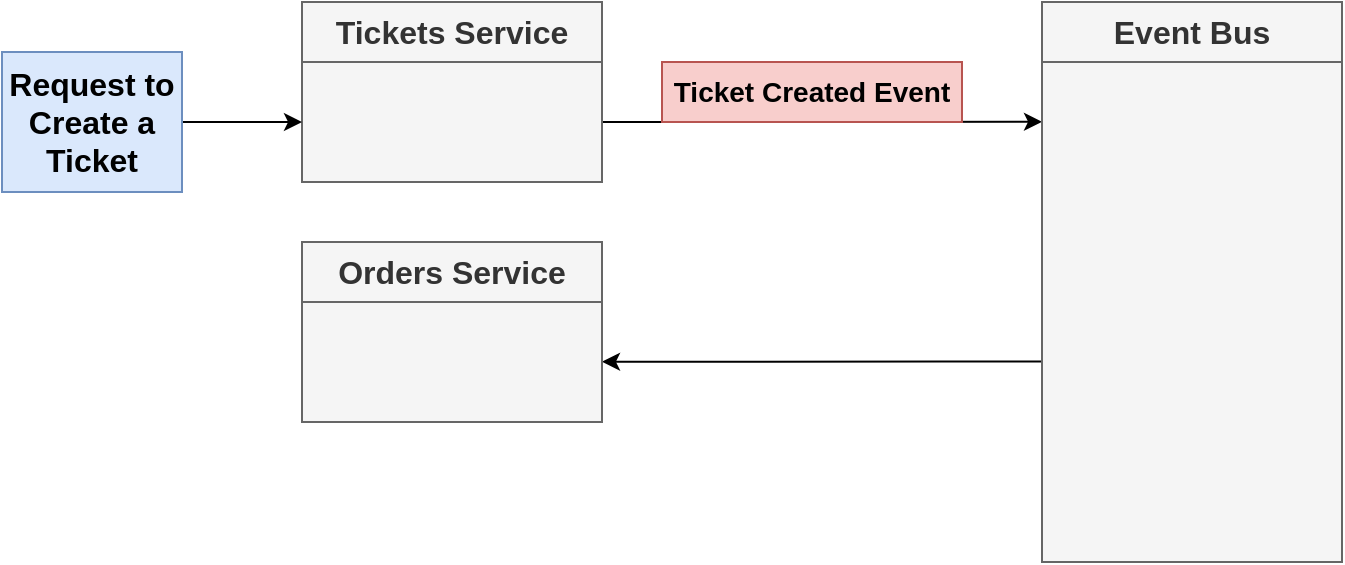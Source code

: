 <mxfile version="12.9.10" type="github" pages="11">
  <diagram id="gTkfbT7Cik_as-RmGfoY" name="01 - ev">
    <mxGraphModel dx="715" dy="352" grid="1" gridSize="10" guides="1" tooltips="1" connect="1" arrows="1" fold="1" page="1" pageScale="1" pageWidth="1920" pageHeight="1200" math="0" shadow="0">
      <root>
        <mxCell id="0" />
        <mxCell id="1" parent="0" />
        <mxCell id="pFvFEtRMXopv4cbzXGq3-12" style="edgeStyle=orthogonalEdgeStyle;rounded=0;orthogonalLoop=1;jettySize=auto;html=1;exitX=1;exitY=0.5;exitDx=0;exitDy=0;fontSize=16;" edge="1" parent="1">
          <mxGeometry relative="1" as="geometry">
            <mxPoint x="740" y="449.86" as="targetPoint" />
            <mxPoint x="960" y="449.765" as="sourcePoint" />
            <Array as="points">
              <mxPoint x="910" y="449.86" />
              <mxPoint x="910" y="449.86" />
            </Array>
          </mxGeometry>
        </mxCell>
        <mxCell id="pFvFEtRMXopv4cbzXGq3-1" value="Tickets Service" style="rounded=0;whiteSpace=wrap;html=1;fillColor=#f5f5f5;strokeColor=#666666;fontColor=#333333;fontStyle=1;fontSize=16;" vertex="1" parent="1">
          <mxGeometry x="590" y="270" width="150" height="30" as="geometry" />
        </mxCell>
        <mxCell id="pFvFEtRMXopv4cbzXGq3-10" style="edgeStyle=orthogonalEdgeStyle;rounded=0;orthogonalLoop=1;jettySize=auto;html=1;exitX=1;exitY=0.5;exitDx=0;exitDy=0;fontSize=16;" edge="1" parent="1" source="pFvFEtRMXopv4cbzXGq3-2">
          <mxGeometry relative="1" as="geometry">
            <mxPoint x="960" y="329.905" as="targetPoint" />
          </mxGeometry>
        </mxCell>
        <mxCell id="pFvFEtRMXopv4cbzXGq3-2" value="" style="rounded=0;whiteSpace=wrap;html=1;fillColor=#f5f5f5;strokeColor=#666666;fontColor=#333333;" vertex="1" parent="1">
          <mxGeometry x="590" y="300" width="150" height="60" as="geometry" />
        </mxCell>
        <mxCell id="pFvFEtRMXopv4cbzXGq3-3" value="Event Bus" style="rounded=0;whiteSpace=wrap;html=1;fillColor=#f5f5f5;strokeColor=#666666;fontColor=#333333;fontStyle=1;fontSize=16;" vertex="1" parent="1">
          <mxGeometry x="960" y="270" width="150" height="30" as="geometry" />
        </mxCell>
        <mxCell id="pFvFEtRMXopv4cbzXGq3-4" value="" style="rounded=0;whiteSpace=wrap;html=1;fillColor=#f5f5f5;strokeColor=#666666;fontColor=#333333;" vertex="1" parent="1">
          <mxGeometry x="960" y="300" width="150" height="250" as="geometry" />
        </mxCell>
        <mxCell id="pFvFEtRMXopv4cbzXGq3-5" value="Orders Service" style="rounded=0;whiteSpace=wrap;html=1;fillColor=#f5f5f5;strokeColor=#666666;fontColor=#333333;fontStyle=1;fontSize=16;" vertex="1" parent="1">
          <mxGeometry x="590" y="390" width="150" height="30" as="geometry" />
        </mxCell>
        <mxCell id="pFvFEtRMXopv4cbzXGq3-6" value="" style="rounded=0;whiteSpace=wrap;html=1;fillColor=#f5f5f5;strokeColor=#666666;fontColor=#333333;" vertex="1" parent="1">
          <mxGeometry x="590" y="420" width="150" height="60" as="geometry" />
        </mxCell>
        <mxCell id="pFvFEtRMXopv4cbzXGq3-8" style="edgeStyle=orthogonalEdgeStyle;rounded=0;orthogonalLoop=1;jettySize=auto;html=1;exitX=1;exitY=0.5;exitDx=0;exitDy=0;fontSize=16;" edge="1" parent="1" source="pFvFEtRMXopv4cbzXGq3-7" target="pFvFEtRMXopv4cbzXGq3-2">
          <mxGeometry relative="1" as="geometry" />
        </mxCell>
        <mxCell id="pFvFEtRMXopv4cbzXGq3-7" value="Request to Create a Ticket" style="rounded=0;whiteSpace=wrap;html=1;fontSize=16;fillColor=#dae8fc;strokeColor=#6c8ebf;fontStyle=1" vertex="1" parent="1">
          <mxGeometry x="440" y="295" width="90" height="70" as="geometry" />
        </mxCell>
        <mxCell id="pFvFEtRMXopv4cbzXGq3-9" value="Ticket Created Event" style="rounded=0;whiteSpace=wrap;html=1;fontSize=14;fillColor=#f8cecc;strokeColor=#b85450;fontStyle=1" vertex="1" parent="1">
          <mxGeometry x="770" y="300" width="150" height="30" as="geometry" />
        </mxCell>
      </root>
    </mxGraphModel>
  </diagram>
  <diagram name="02 - ev" id="ycW3E8-1oFTaukPKohWB">
    <mxGraphModel dx="791" dy="389" grid="1" gridSize="10" guides="1" tooltips="1" connect="1" arrows="1" fold="1" page="1" pageScale="1" pageWidth="1920" pageHeight="1200" math="0" shadow="0">
      <root>
        <mxCell id="UXfegDrSkT8HTIjYpNdI-0" />
        <mxCell id="UXfegDrSkT8HTIjYpNdI-1" parent="UXfegDrSkT8HTIjYpNdI-0" />
        <mxCell id="UXfegDrSkT8HTIjYpNdI-2" style="edgeStyle=orthogonalEdgeStyle;rounded=0;orthogonalLoop=1;jettySize=auto;html=1;exitX=1;exitY=0.5;exitDx=0;exitDy=0;fontSize=16;" edge="1" parent="UXfegDrSkT8HTIjYpNdI-1">
          <mxGeometry relative="1" as="geometry">
            <mxPoint x="740" y="449.86" as="targetPoint" />
            <mxPoint x="960" y="449.765" as="sourcePoint" />
            <Array as="points">
              <mxPoint x="910" y="449.86" />
              <mxPoint x="910" y="449.86" />
            </Array>
          </mxGeometry>
        </mxCell>
        <mxCell id="UXfegDrSkT8HTIjYpNdI-3" value="Tickets Service" style="rounded=0;whiteSpace=wrap;html=1;fillColor=#f5f5f5;strokeColor=#666666;fontColor=#333333;fontStyle=1;fontSize=16;" vertex="1" parent="UXfegDrSkT8HTIjYpNdI-1">
          <mxGeometry x="590" y="270" width="150" height="30" as="geometry" />
        </mxCell>
        <mxCell id="UXfegDrSkT8HTIjYpNdI-4" style="edgeStyle=orthogonalEdgeStyle;rounded=0;orthogonalLoop=1;jettySize=auto;html=1;exitX=1;exitY=0.5;exitDx=0;exitDy=0;fontSize=16;" edge="1" parent="UXfegDrSkT8HTIjYpNdI-1" source="UXfegDrSkT8HTIjYpNdI-5">
          <mxGeometry relative="1" as="geometry">
            <mxPoint x="960" y="329.905" as="targetPoint" />
          </mxGeometry>
        </mxCell>
        <mxCell id="UXfegDrSkT8HTIjYpNdI-5" value="" style="rounded=0;whiteSpace=wrap;html=1;fillColor=#f5f5f5;strokeColor=#666666;fontColor=#333333;" vertex="1" parent="UXfegDrSkT8HTIjYpNdI-1">
          <mxGeometry x="590" y="300" width="150" height="60" as="geometry" />
        </mxCell>
        <mxCell id="UXfegDrSkT8HTIjYpNdI-6" value="Event Bus" style="rounded=0;whiteSpace=wrap;html=1;fillColor=#f5f5f5;strokeColor=#666666;fontColor=#333333;fontStyle=1;fontSize=16;" vertex="1" parent="UXfegDrSkT8HTIjYpNdI-1">
          <mxGeometry x="960" y="270" width="150" height="30" as="geometry" />
        </mxCell>
        <mxCell id="UXfegDrSkT8HTIjYpNdI-7" value="" style="rounded=0;whiteSpace=wrap;html=1;fillColor=#f5f5f5;strokeColor=#666666;fontColor=#333333;" vertex="1" parent="UXfegDrSkT8HTIjYpNdI-1">
          <mxGeometry x="960" y="300" width="150" height="250" as="geometry" />
        </mxCell>
        <mxCell id="UXfegDrSkT8HTIjYpNdI-8" value="Orders Service" style="rounded=0;whiteSpace=wrap;html=1;fillColor=#f5f5f5;strokeColor=#666666;fontColor=#333333;fontStyle=1;fontSize=16;" vertex="1" parent="UXfegDrSkT8HTIjYpNdI-1">
          <mxGeometry x="590" y="390" width="150" height="30" as="geometry" />
        </mxCell>
        <mxCell id="UXfegDrSkT8HTIjYpNdI-9" value="" style="rounded=0;whiteSpace=wrap;html=1;fillColor=#f5f5f5;strokeColor=#666666;fontColor=#333333;" vertex="1" parent="UXfegDrSkT8HTIjYpNdI-1">
          <mxGeometry x="590" y="420" width="150" height="60" as="geometry" />
        </mxCell>
        <mxCell id="UXfegDrSkT8HTIjYpNdI-10" style="edgeStyle=orthogonalEdgeStyle;rounded=0;orthogonalLoop=1;jettySize=auto;html=1;exitX=1;exitY=0.5;exitDx=0;exitDy=0;fontSize=16;" edge="1" parent="UXfegDrSkT8HTIjYpNdI-1" source="UXfegDrSkT8HTIjYpNdI-11" target="UXfegDrSkT8HTIjYpNdI-5">
          <mxGeometry relative="1" as="geometry" />
        </mxCell>
        <mxCell id="UXfegDrSkT8HTIjYpNdI-11" value="Request to Update a Ticket" style="rounded=0;whiteSpace=wrap;html=1;fontSize=16;fillColor=#d5e8d4;strokeColor=#82b366;fontStyle=1" vertex="1" parent="UXfegDrSkT8HTIjYpNdI-1">
          <mxGeometry x="440" y="295" width="90" height="70" as="geometry" />
        </mxCell>
        <mxCell id="UXfegDrSkT8HTIjYpNdI-12" value="Ticket Updated Event" style="rounded=0;whiteSpace=wrap;html=1;fontSize=14;fillColor=#f8cecc;strokeColor=#b85450;fontStyle=1" vertex="1" parent="UXfegDrSkT8HTIjYpNdI-1">
          <mxGeometry x="780" y="300" width="150" height="30" as="geometry" />
        </mxCell>
      </root>
    </mxGraphModel>
  </diagram>
  <diagram id="ODrZPVbrJ3sV7khlV9UG" name="03 - ev">
    <mxGraphModel dx="536" dy="264" grid="1" gridSize="10" guides="1" tooltips="1" connect="1" arrows="1" fold="1" page="1" pageScale="1" pageWidth="1920" pageHeight="1200" math="0" shadow="0">
      <root>
        <mxCell id="DoXyQaCajaIOvtAVsY2P-0" />
        <mxCell id="DoXyQaCajaIOvtAVsY2P-1" parent="DoXyQaCajaIOvtAVsY2P-0" />
        <mxCell id="kb1HAGaV3f60HGRdYn8u-0" value="NATS Streaming Server" style="text;html=1;strokeColor=none;fillColor=none;align=center;verticalAlign=middle;whiteSpace=wrap;rounded=0;fontSize=24;fontStyle=1" vertex="1" parent="DoXyQaCajaIOvtAVsY2P-1">
          <mxGeometry x="610" y="160" width="330" height="20" as="geometry" />
        </mxCell>
        <mxCell id="kb1HAGaV3f60HGRdYn8u-1" value="Docs at:&lt;br&gt;&lt;i&gt;docs.nats.io&lt;/i&gt;" style="rounded=0;whiteSpace=wrap;html=1;fontSize=16;fillColor=#f5f5f5;strokeColor=#666666;fontColor=#333333;" vertex="1" parent="DoXyQaCajaIOvtAVsY2P-1">
          <mxGeometry x="530" y="190" width="470" height="50" as="geometry" />
        </mxCell>
        <mxCell id="kb1HAGaV3f60HGRdYn8u-2" value="&lt;b&gt;NATS&lt;/b&gt; and &lt;b&gt;NATS Streaming Server&lt;/b&gt; are two different things" style="rounded=0;whiteSpace=wrap;html=1;fontSize=16;fillColor=#f5f5f5;strokeColor=#666666;fontColor=#333333;" vertex="1" parent="DoXyQaCajaIOvtAVsY2P-1">
          <mxGeometry x="530" y="250" width="470" height="50" as="geometry" />
        </mxCell>
        <mxCell id="kb1HAGaV3f60HGRdYn8u-3" value="NATS Streaming implements some extraordinarily important design decisions that will affect our app" style="rounded=0;whiteSpace=wrap;html=1;fontSize=16;fillColor=#f5f5f5;strokeColor=#666666;fontColor=#333333;" vertex="1" parent="DoXyQaCajaIOvtAVsY2P-1">
          <mxGeometry x="530" y="310" width="470" height="50" as="geometry" />
        </mxCell>
        <mxCell id="kb1HAGaV3f60HGRdYn8u-4" value="We are going to run the official &#39;nats-streaming&#39; docker image in kubernetes.&amp;nbsp; Need to read the image&#39;s docs" style="rounded=0;whiteSpace=wrap;html=1;fontSize=16;fillColor=#f5f5f5;strokeColor=#666666;fontColor=#333333;" vertex="1" parent="DoXyQaCajaIOvtAVsY2P-1">
          <mxGeometry x="530" y="370" width="470" height="50" as="geometry" />
        </mxCell>
      </root>
    </mxGraphModel>
  </diagram>
  <diagram name="06 - http" id="RdyC_hdROI20iBAIP1eH">
    <mxGraphModel dx="751" dy="370" grid="1" gridSize="10" guides="1" tooltips="1" connect="1" arrows="1" fold="1" page="1" pageScale="1" pageWidth="1920" pageHeight="1200" math="0" shadow="0">
      <root>
        <mxCell id="_U_8dabg3koetVun6vJA-0" />
        <mxCell id="_U_8dabg3koetVun6vJA-1" parent="_U_8dabg3koetVun6vJA-0" />
        <mxCell id="_U_8dabg3koetVun6vJA-2" style="edgeStyle=orthogonalEdgeStyle;rounded=0;orthogonalLoop=1;jettySize=auto;html=1;exitX=1;exitY=0.5;exitDx=0;exitDy=0;fontSize=16;" edge="1" parent="_U_8dabg3koetVun6vJA-1">
          <mxGeometry relative="1" as="geometry">
            <mxPoint x="740.0" y="479.86" as="targetPoint" />
            <mxPoint x="960" y="479.765" as="sourcePoint" />
            <Array as="points">
              <mxPoint x="910" y="479.86" />
              <mxPoint x="910" y="479.86" />
            </Array>
          </mxGeometry>
        </mxCell>
        <mxCell id="_U_8dabg3koetVun6vJA-3" value="Tickets Service" style="rounded=0;whiteSpace=wrap;html=1;fillColor=#f5f5f5;strokeColor=#666666;fontColor=#333333;fontStyle=0;fontSize=16;" vertex="1" parent="_U_8dabg3koetVun6vJA-1">
          <mxGeometry x="530" y="270" width="210" height="30" as="geometry" />
        </mxCell>
        <mxCell id="_U_8dabg3koetVun6vJA-4" style="edgeStyle=orthogonalEdgeStyle;rounded=0;orthogonalLoop=1;jettySize=auto;html=1;exitX=1;exitY=0.5;exitDx=0;exitDy=0;fontSize=16;" edge="1" parent="_U_8dabg3koetVun6vJA-1" source="_U_8dabg3koetVun6vJA-5">
          <mxGeometry relative="1" as="geometry">
            <mxPoint x="960" y="329.905" as="targetPoint" />
          </mxGeometry>
        </mxCell>
        <mxCell id="_U_8dabg3koetVun6vJA-5" value="" style="rounded=0;whiteSpace=wrap;html=1;fillColor=#f5f5f5;strokeColor=#666666;fontColor=#333333;" vertex="1" parent="_U_8dabg3koetVun6vJA-1">
          <mxGeometry x="530" y="300" width="210" height="60" as="geometry" />
        </mxCell>
        <mxCell id="_U_8dabg3koetVun6vJA-6" value="" style="rounded=0;whiteSpace=wrap;html=1;fillColor=#f5f5f5;strokeColor=#666666;fontColor=#333333;" vertex="1" parent="_U_8dabg3koetVun6vJA-1">
          <mxGeometry x="960" y="300" width="150" height="210" as="geometry" />
        </mxCell>
        <mxCell id="_U_8dabg3koetVun6vJA-7" value="Orders Service" style="rounded=0;whiteSpace=wrap;html=1;fillColor=#f5f5f5;strokeColor=#666666;fontColor=#333333;fontStyle=0;fontSize=16;" vertex="1" parent="_U_8dabg3koetVun6vJA-1">
          <mxGeometry x="590" y="420" width="150" height="30" as="geometry" />
        </mxCell>
        <mxCell id="_U_8dabg3koetVun6vJA-8" value="" style="rounded=0;whiteSpace=wrap;html=1;fillColor=#f5f5f5;strokeColor=#666666;fontColor=#333333;" vertex="1" parent="_U_8dabg3koetVun6vJA-1">
          <mxGeometry x="590" y="450" width="150" height="60" as="geometry" />
        </mxCell>
        <mxCell id="_U_8dabg3koetVun6vJA-11" value="Ticket Updated Event" style="rounded=0;whiteSpace=wrap;html=1;fontSize=14;fontStyle=0" vertex="1" parent="_U_8dabg3koetVun6vJA-1">
          <mxGeometry x="550" y="450" width="150" height="30" as="geometry" />
        </mxCell>
        <mxCell id="_U_8dabg3koetVun6vJA-12" value="Custom Event Bus We Built" style="rounded=0;whiteSpace=wrap;html=1;fillColor=#ffe6cc;strokeColor=#d79b00;fontStyle=1;fontSize=16;" vertex="1" parent="_U_8dabg3koetVun6vJA-1">
          <mxGeometry x="960" y="250" width="150" height="50" as="geometry" />
        </mxCell>
        <mxCell id="_U_8dabg3koetVun6vJA-16" value="Our Custom Event Bus shared events using Axios + Express" style="text;html=1;strokeColor=none;fillColor=none;align=center;verticalAlign=middle;whiteSpace=wrap;rounded=0;fontSize=16;fontStyle=5" vertex="1" parent="_U_8dabg3koetVun6vJA-1">
          <mxGeometry x="670" y="220" width="280" height="20" as="geometry" />
        </mxCell>
        <mxCell id="_U_8dabg3koetVun6vJA-20" style="edgeStyle=orthogonalEdgeStyle;rounded=0;orthogonalLoop=1;jettySize=auto;html=1;exitX=1;exitY=0.5;exitDx=0;exitDy=0;fontSize=16;" edge="1" parent="_U_8dabg3koetVun6vJA-1" source="_U_8dabg3koetVun6vJA-18" target="_U_8dabg3koetVun6vJA-19">
          <mxGeometry relative="1" as="geometry" />
        </mxCell>
        <mxCell id="_U_8dabg3koetVun6vJA-18" value="Event" style="rounded=0;whiteSpace=wrap;html=1;fontSize=14;fontStyle=0" vertex="1" parent="_U_8dabg3koetVun6vJA-1">
          <mxGeometry x="540" y="315" width="70" height="30" as="geometry" />
        </mxCell>
        <mxCell id="_U_8dabg3koetVun6vJA-19" value="Axios" style="rounded=0;whiteSpace=wrap;html=1;fontSize=14;fontStyle=0;fillColor=#f8cecc;strokeColor=#b85450;" vertex="1" parent="_U_8dabg3koetVun6vJA-1">
          <mxGeometry x="670" y="315" width="70" height="30" as="geometry" />
        </mxCell>
        <mxCell id="_U_8dabg3koetVun6vJA-24" style="edgeStyle=orthogonalEdgeStyle;rounded=0;orthogonalLoop=1;jettySize=auto;html=1;exitX=0.5;exitY=1;exitDx=0;exitDy=0;entryX=0.5;entryY=0;entryDx=0;entryDy=0;fontSize=16;" edge="1" parent="_U_8dabg3koetVun6vJA-1" source="_U_8dabg3koetVun6vJA-22" target="_U_8dabg3koetVun6vJA-23">
          <mxGeometry relative="1" as="geometry" />
        </mxCell>
        <mxCell id="_U_8dabg3koetVun6vJA-22" value="Express" style="rounded=0;whiteSpace=wrap;html=1;fontSize=14;fontStyle=0;fillColor=#f8cecc;strokeColor=#b85450;" vertex="1" parent="_U_8dabg3koetVun6vJA-1">
          <mxGeometry x="960" y="315" width="70" height="30" as="geometry" />
        </mxCell>
        <mxCell id="_U_8dabg3koetVun6vJA-23" value="Axios" style="rounded=0;whiteSpace=wrap;html=1;fontSize=14;fontStyle=0;fillColor=#f8cecc;strokeColor=#b85450;" vertex="1" parent="_U_8dabg3koetVun6vJA-1">
          <mxGeometry x="960" y="465" width="70" height="30" as="geometry" />
        </mxCell>
        <mxCell id="_U_8dabg3koetVun6vJA-25" value="Express" style="rounded=0;whiteSpace=wrap;html=1;fontSize=14;fontStyle=0;fillColor=#f8cecc;strokeColor=#b85450;" vertex="1" parent="_U_8dabg3koetVun6vJA-1">
          <mxGeometry x="670" y="465" width="70" height="30" as="geometry" />
        </mxCell>
      </root>
    </mxGraphModel>
  </diagram>
  <diagram name="07 - http" id="MT4oPxpP2oYoOqEBfzcg">
    <mxGraphModel dx="715" dy="352" grid="1" gridSize="10" guides="1" tooltips="1" connect="1" arrows="1" fold="1" page="1" pageScale="1" pageWidth="1920" pageHeight="1200" math="0" shadow="0">
      <root>
        <mxCell id="_mVG2-kRF46V468mfJVi-0" />
        <mxCell id="_mVG2-kRF46V468mfJVi-1" parent="_mVG2-kRF46V468mfJVi-0" />
        <mxCell id="_mVG2-kRF46V468mfJVi-2" style="edgeStyle=orthogonalEdgeStyle;rounded=0;orthogonalLoop=1;jettySize=auto;html=1;exitX=1;exitY=0.5;exitDx=0;exitDy=0;fontSize=16;" edge="1" parent="_mVG2-kRF46V468mfJVi-1">
          <mxGeometry relative="1" as="geometry">
            <mxPoint x="740.0" y="479.86" as="targetPoint" />
            <mxPoint x="960" y="479.765" as="sourcePoint" />
            <Array as="points">
              <mxPoint x="910" y="479.86" />
              <mxPoint x="910" y="479.86" />
            </Array>
          </mxGeometry>
        </mxCell>
        <mxCell id="_mVG2-kRF46V468mfJVi-3" value="Tickets Service" style="rounded=0;whiteSpace=wrap;html=1;fillColor=#f5f5f5;strokeColor=#666666;fontColor=#333333;fontStyle=0;fontSize=16;" vertex="1" parent="_mVG2-kRF46V468mfJVi-1">
          <mxGeometry x="530" y="270" width="210" height="30" as="geometry" />
        </mxCell>
        <mxCell id="_mVG2-kRF46V468mfJVi-4" style="edgeStyle=orthogonalEdgeStyle;rounded=0;orthogonalLoop=1;jettySize=auto;html=1;exitX=1;exitY=0.5;exitDx=0;exitDy=0;fontSize=16;" edge="1" parent="_mVG2-kRF46V468mfJVi-1" source="_mVG2-kRF46V468mfJVi-5">
          <mxGeometry relative="1" as="geometry">
            <mxPoint x="960" y="329.905" as="targetPoint" />
          </mxGeometry>
        </mxCell>
        <mxCell id="_mVG2-kRF46V468mfJVi-5" value="" style="rounded=0;whiteSpace=wrap;html=1;fillColor=#f5f5f5;strokeColor=#666666;fontColor=#333333;" vertex="1" parent="_mVG2-kRF46V468mfJVi-1">
          <mxGeometry x="530" y="300" width="210" height="60" as="geometry" />
        </mxCell>
        <mxCell id="_mVG2-kRF46V468mfJVi-6" value="" style="rounded=0;whiteSpace=wrap;html=1;fillColor=#f5f5f5;strokeColor=#666666;fontColor=#333333;" vertex="1" parent="_mVG2-kRF46V468mfJVi-1">
          <mxGeometry x="960" y="300" width="150" height="210" as="geometry" />
        </mxCell>
        <mxCell id="_mVG2-kRF46V468mfJVi-7" value="Orders Service" style="rounded=0;whiteSpace=wrap;html=1;fillColor=#f5f5f5;strokeColor=#666666;fontColor=#333333;fontStyle=0;fontSize=16;" vertex="1" parent="_mVG2-kRF46V468mfJVi-1">
          <mxGeometry x="590" y="420" width="150" height="30" as="geometry" />
        </mxCell>
        <mxCell id="_mVG2-kRF46V468mfJVi-8" value="" style="rounded=0;whiteSpace=wrap;html=1;fillColor=#f5f5f5;strokeColor=#666666;fontColor=#333333;" vertex="1" parent="_mVG2-kRF46V468mfJVi-1">
          <mxGeometry x="590" y="450" width="150" height="60" as="geometry" />
        </mxCell>
        <mxCell id="_mVG2-kRF46V468mfJVi-9" value="Ticket Updated Event" style="rounded=0;whiteSpace=wrap;html=1;fontSize=14;fontStyle=0" vertex="1" parent="_mVG2-kRF46V468mfJVi-1">
          <mxGeometry x="780" y="300" width="150" height="30" as="geometry" />
        </mxCell>
        <mxCell id="_mVG2-kRF46V468mfJVi-10" value="NATS Streaming" style="rounded=0;whiteSpace=wrap;html=1;fillColor=#fff2cc;strokeColor=#d6b656;fontStyle=1;fontSize=16;" vertex="1" parent="_mVG2-kRF46V468mfJVi-1">
          <mxGeometry x="960" y="250" width="150" height="50" as="geometry" />
        </mxCell>
        <mxCell id="_mVG2-kRF46V468mfJVi-11" value="To communicate with NATS, we will use a &lt;i&gt;client library&amp;nbsp;&lt;/i&gt;called node-nats-streaming" style="text;html=1;strokeColor=none;fillColor=none;align=center;verticalAlign=middle;whiteSpace=wrap;rounded=0;fontSize=16;fontStyle=1" vertex="1" parent="_mVG2-kRF46V468mfJVi-1">
          <mxGeometry x="610" y="220" width="320" height="20" as="geometry" />
        </mxCell>
        <mxCell id="_mVG2-kRF46V468mfJVi-12" style="edgeStyle=orthogonalEdgeStyle;rounded=0;orthogonalLoop=1;jettySize=auto;html=1;exitX=1;exitY=0.5;exitDx=0;exitDy=0;fontSize=16;" edge="1" parent="_mVG2-kRF46V468mfJVi-1" source="_mVG2-kRF46V468mfJVi-13" target="_mVG2-kRF46V468mfJVi-14">
          <mxGeometry relative="1" as="geometry" />
        </mxCell>
        <mxCell id="_mVG2-kRF46V468mfJVi-13" value="Event" style="rounded=0;whiteSpace=wrap;html=1;fontSize=14;fontStyle=0" vertex="1" parent="_mVG2-kRF46V468mfJVi-1">
          <mxGeometry x="540" y="315" width="70" height="30" as="geometry" />
        </mxCell>
        <mxCell id="_mVG2-kRF46V468mfJVi-14" value="node-nats-streaming" style="rounded=0;whiteSpace=wrap;html=1;fontSize=12;fontStyle=1;fillColor=#f8cecc;strokeColor=#b85450;" vertex="1" parent="_mVG2-kRF46V468mfJVi-1">
          <mxGeometry x="640" y="315" width="100" height="30" as="geometry" />
        </mxCell>
        <mxCell id="_mVG2-kRF46V468mfJVi-19" value="node-nats-streaming" style="rounded=0;whiteSpace=wrap;html=1;fontSize=12;fontStyle=1;fillColor=#f8cecc;strokeColor=#b85450;" vertex="1" parent="_mVG2-kRF46V468mfJVi-1">
          <mxGeometry x="640" y="465" width="100" height="30" as="geometry" />
        </mxCell>
      </root>
    </mxGraphModel>
  </diagram>
  <diagram id="xbEGXi3KLy7SvGrZ30W4" name="04 - chan">
    <mxGraphModel dx="791" dy="389" grid="1" gridSize="10" guides="1" tooltips="1" connect="1" arrows="1" fold="1" page="1" pageScale="1" pageWidth="1920" pageHeight="1200" math="0" shadow="0">
      <root>
        <mxCell id="Aj006r4uuJlZ9E0LWRsM-0" />
        <mxCell id="Aj006r4uuJlZ9E0LWRsM-1" parent="Aj006r4uuJlZ9E0LWRsM-0" />
        <mxCell id="YmGjL8dbbiFmFKMSFeb4-0" style="edgeStyle=orthogonalEdgeStyle;rounded=0;orthogonalLoop=1;jettySize=auto;html=1;exitX=1;exitY=0.5;exitDx=0;exitDy=0;fontSize=16;" edge="1" parent="Aj006r4uuJlZ9E0LWRsM-1">
          <mxGeometry relative="1" as="geometry">
            <mxPoint x="740.0" y="449.86" as="targetPoint" />
            <mxPoint x="960" y="449.765" as="sourcePoint" />
            <Array as="points">
              <mxPoint x="910" y="449.86" />
              <mxPoint x="910" y="449.86" />
            </Array>
          </mxGeometry>
        </mxCell>
        <mxCell id="YmGjL8dbbiFmFKMSFeb4-1" value="Tickets Service" style="rounded=0;whiteSpace=wrap;html=1;fillColor=#f5f5f5;strokeColor=#666666;fontColor=#333333;fontStyle=0;fontSize=16;" vertex="1" parent="Aj006r4uuJlZ9E0LWRsM-1">
          <mxGeometry x="590" y="270" width="150" height="30" as="geometry" />
        </mxCell>
        <mxCell id="YmGjL8dbbiFmFKMSFeb4-2" style="edgeStyle=orthogonalEdgeStyle;rounded=0;orthogonalLoop=1;jettySize=auto;html=1;exitX=1;exitY=0.5;exitDx=0;exitDy=0;fontSize=16;" edge="1" parent="Aj006r4uuJlZ9E0LWRsM-1" source="YmGjL8dbbiFmFKMSFeb4-3">
          <mxGeometry relative="1" as="geometry">
            <mxPoint x="960" y="329.905" as="targetPoint" />
          </mxGeometry>
        </mxCell>
        <mxCell id="YmGjL8dbbiFmFKMSFeb4-3" value="" style="rounded=0;whiteSpace=wrap;html=1;fillColor=#f5f5f5;strokeColor=#666666;fontColor=#333333;" vertex="1" parent="Aj006r4uuJlZ9E0LWRsM-1">
          <mxGeometry x="590" y="300" width="150" height="60" as="geometry" />
        </mxCell>
        <mxCell id="YmGjL8dbbiFmFKMSFeb4-5" value="" style="rounded=0;whiteSpace=wrap;html=1;fillColor=#f5f5f5;strokeColor=#666666;fontColor=#333333;" vertex="1" parent="Aj006r4uuJlZ9E0LWRsM-1">
          <mxGeometry x="960" y="300" width="150" height="280" as="geometry" />
        </mxCell>
        <mxCell id="YmGjL8dbbiFmFKMSFeb4-6" value="Orders Service" style="rounded=0;whiteSpace=wrap;html=1;fillColor=#f5f5f5;strokeColor=#666666;fontColor=#333333;fontStyle=0;fontSize=16;" vertex="1" parent="Aj006r4uuJlZ9E0LWRsM-1">
          <mxGeometry x="590" y="390" width="150" height="30" as="geometry" />
        </mxCell>
        <mxCell id="YmGjL8dbbiFmFKMSFeb4-7" value="" style="rounded=0;whiteSpace=wrap;html=1;fillColor=#f5f5f5;strokeColor=#666666;fontColor=#333333;" vertex="1" parent="Aj006r4uuJlZ9E0LWRsM-1">
          <mxGeometry x="590" y="420" width="150" height="60" as="geometry" />
        </mxCell>
        <mxCell id="YmGjL8dbbiFmFKMSFeb4-10" value="Ticket Updated Event" style="rounded=0;whiteSpace=wrap;html=1;fontSize=14;fillColor=#f8cecc;strokeColor=#b85450;fontStyle=0" vertex="1" parent="Aj006r4uuJlZ9E0LWRsM-1">
          <mxGeometry x="790" y="520" width="150" height="30" as="geometry" />
        </mxCell>
        <mxCell id="YmGjL8dbbiFmFKMSFeb4-4" value="Custom Event Bus We Built" style="rounded=0;whiteSpace=wrap;html=1;fillColor=#ffe6cc;strokeColor=#d79b00;fontStyle=1;fontSize=16;" vertex="1" parent="Aj006r4uuJlZ9E0LWRsM-1">
          <mxGeometry x="960" y="250" width="150" height="50" as="geometry" />
        </mxCell>
        <mxCell id="YmGjL8dbbiFmFKMSFeb4-14" value="Payments Service" style="rounded=0;whiteSpace=wrap;html=1;fillColor=#f5f5f5;strokeColor=#666666;fontColor=#333333;fontStyle=0;fontSize=16;" vertex="1" parent="Aj006r4uuJlZ9E0LWRsM-1">
          <mxGeometry x="590" y="490" width="150" height="30" as="geometry" />
        </mxCell>
        <mxCell id="YmGjL8dbbiFmFKMSFeb4-15" value="" style="rounded=0;whiteSpace=wrap;html=1;fillColor=#f5f5f5;strokeColor=#666666;fontColor=#333333;" vertex="1" parent="Aj006r4uuJlZ9E0LWRsM-1">
          <mxGeometry x="590" y="520" width="150" height="60" as="geometry" />
        </mxCell>
        <mxCell id="YmGjL8dbbiFmFKMSFeb4-16" style="edgeStyle=orthogonalEdgeStyle;rounded=0;orthogonalLoop=1;jettySize=auto;html=1;exitX=1;exitY=0.5;exitDx=0;exitDy=0;fontSize=16;" edge="1" parent="Aj006r4uuJlZ9E0LWRsM-1">
          <mxGeometry relative="1" as="geometry">
            <mxPoint x="740.0" y="549.83" as="targetPoint" />
            <mxPoint x="960" y="549.735" as="sourcePoint" />
            <Array as="points">
              <mxPoint x="910" y="549.83" />
              <mxPoint x="910" y="549.83" />
            </Array>
          </mxGeometry>
        </mxCell>
        <mxCell id="E0W-73WsQF7QsJYtAr4Z-0" value="Our Custom Event Bus sent events to every service" style="text;html=1;strokeColor=none;fillColor=none;align=center;verticalAlign=middle;whiteSpace=wrap;rounded=0;fontSize=16;fontStyle=5" vertex="1" parent="Aj006r4uuJlZ9E0LWRsM-1">
          <mxGeometry x="630" y="220" width="280" height="20" as="geometry" />
        </mxCell>
        <mxCell id="H2cnL9MfQDw3Ko9xQDNr-5" style="edgeStyle=orthogonalEdgeStyle;rounded=0;orthogonalLoop=1;jettySize=auto;html=1;exitX=0.5;exitY=1;exitDx=0;exitDy=0;fontSize=12;" edge="1" parent="Aj006r4uuJlZ9E0LWRsM-1" source="H2cnL9MfQDw3Ko9xQDNr-0" target="H2cnL9MfQDw3Ko9xQDNr-1">
          <mxGeometry relative="1" as="geometry" />
        </mxCell>
        <mxCell id="H2cnL9MfQDw3Ko9xQDNr-0" value="express" style="rounded=0;whiteSpace=wrap;html=1;fontSize=14;fontStyle=0" vertex="1" parent="Aj006r4uuJlZ9E0LWRsM-1">
          <mxGeometry x="960" y="315" width="80" height="30" as="geometry" />
        </mxCell>
        <mxCell id="H2cnL9MfQDw3Ko9xQDNr-6" style="edgeStyle=orthogonalEdgeStyle;rounded=0;orthogonalLoop=1;jettySize=auto;html=1;exitX=0.5;exitY=1;exitDx=0;exitDy=0;fontSize=12;" edge="1" parent="Aj006r4uuJlZ9E0LWRsM-1" source="H2cnL9MfQDw3Ko9xQDNr-1" target="H2cnL9MfQDw3Ko9xQDNr-2">
          <mxGeometry relative="1" as="geometry" />
        </mxCell>
        <mxCell id="H2cnL9MfQDw3Ko9xQDNr-1" value="axios" style="rounded=0;whiteSpace=wrap;html=1;fontSize=14;fontStyle=0" vertex="1" parent="Aj006r4uuJlZ9E0LWRsM-1">
          <mxGeometry x="960" y="435" width="80" height="30" as="geometry" />
        </mxCell>
        <mxCell id="H2cnL9MfQDw3Ko9xQDNr-2" value="axios" style="rounded=0;whiteSpace=wrap;html=1;fontSize=14;fontStyle=0" vertex="1" parent="Aj006r4uuJlZ9E0LWRsM-1">
          <mxGeometry x="960" y="535" width="80" height="30" as="geometry" />
        </mxCell>
        <mxCell id="H2cnL9MfQDw3Ko9xQDNr-3" value="express" style="rounded=0;whiteSpace=wrap;html=1;fontSize=14;fontStyle=0" vertex="1" parent="Aj006r4uuJlZ9E0LWRsM-1">
          <mxGeometry x="660" y="435" width="80" height="30" as="geometry" />
        </mxCell>
        <mxCell id="H2cnL9MfQDw3Ko9xQDNr-4" value="express" style="rounded=0;whiteSpace=wrap;html=1;fontSize=14;fontStyle=0" vertex="1" parent="Aj006r4uuJlZ9E0LWRsM-1">
          <mxGeometry x="660" y="535" width="80" height="30" as="geometry" />
        </mxCell>
        <mxCell id="ZMW1pKOmrx_BcyfN9i8Y-0" value="Ticket Updated Event" style="rounded=0;whiteSpace=wrap;html=1;fontSize=14;fillColor=#f8cecc;strokeColor=#b85450;fontStyle=0" vertex="1" parent="Aj006r4uuJlZ9E0LWRsM-1">
          <mxGeometry x="790" y="420" width="150" height="30" as="geometry" />
        </mxCell>
      </root>
    </mxGraphModel>
  </diagram>
  <diagram name="05 - chan" id="u1o5eYVw6YNCRydJK74V">
    <mxGraphModel dx="751" dy="370" grid="1" gridSize="10" guides="1" tooltips="1" connect="1" arrows="1" fold="1" page="1" pageScale="1" pageWidth="1920" pageHeight="1200" math="0" shadow="0">
      <root>
        <mxCell id="YY6BpgqoJna9PPJV9Zog-0" />
        <mxCell id="YY6BpgqoJna9PPJV9Zog-1" parent="YY6BpgqoJna9PPJV9Zog-0" />
        <mxCell id="YY6BpgqoJna9PPJV9Zog-3" value="Tickets Service" style="rounded=0;whiteSpace=wrap;html=1;fillColor=#f5f5f5;strokeColor=#666666;fontColor=#333333;fontStyle=0;fontSize=16;" vertex="1" parent="YY6BpgqoJna9PPJV9Zog-1">
          <mxGeometry x="550" y="270" width="190" height="30" as="geometry" />
        </mxCell>
        <mxCell id="YY6BpgqoJna9PPJV9Zog-5" value="" style="rounded=0;whiteSpace=wrap;html=1;fillColor=#f5f5f5;strokeColor=#666666;fontColor=#333333;" vertex="1" parent="YY6BpgqoJna9PPJV9Zog-1">
          <mxGeometry x="550" y="300" width="190" height="60" as="geometry" />
        </mxCell>
        <mxCell id="YY6BpgqoJna9PPJV9Zog-6" value="" style="rounded=0;whiteSpace=wrap;html=1;fillColor=#f5f5f5;strokeColor=#666666;fontColor=#333333;" vertex="1" parent="YY6BpgqoJna9PPJV9Zog-1">
          <mxGeometry x="960" y="300" width="190" height="280" as="geometry" />
        </mxCell>
        <mxCell id="YY6BpgqoJna9PPJV9Zog-7" value="Orders Service" style="rounded=0;whiteSpace=wrap;html=1;fillColor=#f5f5f5;strokeColor=#666666;fontColor=#333333;fontStyle=0;fontSize=16;" vertex="1" parent="YY6BpgqoJna9PPJV9Zog-1">
          <mxGeometry x="590" y="390" width="150" height="30" as="geometry" />
        </mxCell>
        <mxCell id="YY6BpgqoJna9PPJV9Zog-8" value="" style="rounded=0;whiteSpace=wrap;html=1;fillColor=#f5f5f5;strokeColor=#666666;fontColor=#333333;" vertex="1" parent="YY6BpgqoJna9PPJV9Zog-1">
          <mxGeometry x="590" y="420" width="150" height="60" as="geometry" />
        </mxCell>
        <mxCell id="YY6BpgqoJna9PPJV9Zog-11" value="Ticket Updated Event" style="rounded=0;whiteSpace=wrap;html=1;fontSize=14;fillColor=#f8cecc;strokeColor=#b85450;fontStyle=0" vertex="1" parent="YY6BpgqoJna9PPJV9Zog-1">
          <mxGeometry x="780" y="375" width="150" height="30" as="geometry" />
        </mxCell>
        <mxCell id="YY6BpgqoJna9PPJV9Zog-12" value="NATS Streaming" style="rounded=0;whiteSpace=wrap;html=1;fillColor=#fff2cc;strokeColor=#d6b656;fontStyle=1;fontSize=16;" vertex="1" parent="YY6BpgqoJna9PPJV9Zog-1">
          <mxGeometry x="960" y="260" width="190" height="40" as="geometry" />
        </mxCell>
        <mxCell id="YY6BpgqoJna9PPJV9Zog-13" value="Payments Service" style="rounded=0;whiteSpace=wrap;html=1;fillColor=#f5f5f5;strokeColor=#666666;fontColor=#333333;fontStyle=0;fontSize=16;" vertex="1" parent="YY6BpgqoJna9PPJV9Zog-1">
          <mxGeometry x="590" y="490" width="150" height="30" as="geometry" />
        </mxCell>
        <mxCell id="YY6BpgqoJna9PPJV9Zog-14" value="" style="rounded=0;whiteSpace=wrap;html=1;fillColor=#f5f5f5;strokeColor=#666666;fontColor=#333333;" vertex="1" parent="YY6BpgqoJna9PPJV9Zog-1">
          <mxGeometry x="590" y="520" width="150" height="60" as="geometry" />
        </mxCell>
        <mxCell id="YY6BpgqoJna9PPJV9Zog-16" value="NATS Streaming requires us to subscribe to &lt;i&gt;channels.&amp;nbsp; &lt;/i&gt;Events are emitted to specific channels" style="text;html=1;strokeColor=none;fillColor=none;align=center;verticalAlign=middle;whiteSpace=wrap;rounded=0;fontSize=16;fontStyle=1" vertex="1" parent="YY6BpgqoJna9PPJV9Zog-1">
          <mxGeometry x="500" y="220" width="410" height="20" as="geometry" />
        </mxCell>
        <mxCell id="irIiBXpSrMpnR7rXY7zD-0" value="ticket:created Channel" style="rounded=0;whiteSpace=wrap;html=1;fontSize=12;fillColor=#dae8fc;strokeColor=#6c8ebf;" vertex="1" parent="YY6BpgqoJna9PPJV9Zog-1">
          <mxGeometry x="1010" y="330" width="140" height="30" as="geometry" />
        </mxCell>
        <mxCell id="irIiBXpSrMpnR7rXY7zD-16" style="edgeStyle=orthogonalEdgeStyle;rounded=0;orthogonalLoop=1;jettySize=auto;html=1;exitX=0;exitY=0.75;exitDx=0;exitDy=0;entryX=1;entryY=0.5;entryDx=0;entryDy=0;fontSize=11;" edge="1" parent="YY6BpgqoJna9PPJV9Zog-1" source="irIiBXpSrMpnR7rXY7zD-1" target="YY6BpgqoJna9PPJV9Zog-8">
          <mxGeometry relative="1" as="geometry">
            <Array as="points">
              <mxPoint x="760" y="405" />
              <mxPoint x="760" y="450" />
            </Array>
          </mxGeometry>
        </mxCell>
        <mxCell id="irIiBXpSrMpnR7rXY7zD-1" value="ticket:updated Channel" style="rounded=0;whiteSpace=wrap;html=1;fontSize=12;fillColor=#dae8fc;strokeColor=#6c8ebf;" vertex="1" parent="YY6BpgqoJna9PPJV9Zog-1">
          <mxGeometry x="1010" y="360" width="140" height="60" as="geometry" />
        </mxCell>
        <mxCell id="irIiBXpSrMpnR7rXY7zD-2" value="order:created Channel" style="rounded=0;whiteSpace=wrap;html=1;fontSize=12;fillColor=#dae8fc;strokeColor=#6c8ebf;" vertex="1" parent="YY6BpgqoJna9PPJV9Zog-1">
          <mxGeometry x="1010" y="420" width="140" height="30" as="geometry" />
        </mxCell>
        <mxCell id="irIiBXpSrMpnR7rXY7zD-3" value="order:updated Channel" style="rounded=0;whiteSpace=wrap;html=1;fontSize=12;fillColor=#dae8fc;strokeColor=#6c8ebf;" vertex="1" parent="YY6BpgqoJna9PPJV9Zog-1">
          <mxGeometry x="1010" y="450" width="140" height="30" as="geometry" />
        </mxCell>
        <mxCell id="irIiBXpSrMpnR7rXY7zD-6" style="edgeStyle=orthogonalEdgeStyle;rounded=0;orthogonalLoop=1;jettySize=auto;html=1;exitX=1;exitY=0.5;exitDx=0;exitDy=0;fontSize=12;" edge="1" parent="YY6BpgqoJna9PPJV9Zog-1" source="irIiBXpSrMpnR7rXY7zD-4" target="irIiBXpSrMpnR7rXY7zD-5">
          <mxGeometry relative="1" as="geometry" />
        </mxCell>
        <mxCell id="irIiBXpSrMpnR7rXY7zD-4" value="Ticket Updated Event" style="rounded=0;whiteSpace=wrap;html=1;fontSize=14;fillColor=#f8cecc;strokeColor=#b85450;fontStyle=0" vertex="1" parent="YY6BpgqoJna9PPJV9Zog-1">
          <mxGeometry x="560" y="305" width="70" height="50" as="geometry" />
        </mxCell>
        <mxCell id="irIiBXpSrMpnR7rXY7zD-8" style="edgeStyle=orthogonalEdgeStyle;rounded=0;orthogonalLoop=1;jettySize=auto;html=1;exitX=1;exitY=0.5;exitDx=0;exitDy=0;entryX=0;entryY=0.25;entryDx=0;entryDy=0;fontSize=11;" edge="1" parent="YY6BpgqoJna9PPJV9Zog-1" source="irIiBXpSrMpnR7rXY7zD-5" target="irIiBXpSrMpnR7rXY7zD-1">
          <mxGeometry relative="1" as="geometry">
            <Array as="points">
              <mxPoint x="970" y="330" />
              <mxPoint x="970" y="375" />
            </Array>
          </mxGeometry>
        </mxCell>
        <mxCell id="irIiBXpSrMpnR7rXY7zD-5" value="Publish this to the &#39;ticket:updated&#39; channel" style="rounded=0;whiteSpace=wrap;html=1;fontSize=11;fillColor=#dae8fc;strokeColor=#6c8ebf;fontStyle=0" vertex="1" parent="YY6BpgqoJna9PPJV9Zog-1">
          <mxGeometry x="650" y="305" width="90" height="50" as="geometry" />
        </mxCell>
        <mxCell id="irIiBXpSrMpnR7rXY7zD-9" value="" style="shape=curlyBracket;whiteSpace=wrap;html=1;rounded=1;fontSize=11;" vertex="1" parent="YY6BpgqoJna9PPJV9Zog-1">
          <mxGeometry x="560" y="390" width="20" height="90" as="geometry" />
        </mxCell>
        <mxCell id="irIiBXpSrMpnR7rXY7zD-10" value="" style="shape=curlyBracket;whiteSpace=wrap;html=1;rounded=1;fontSize=11;" vertex="1" parent="YY6BpgqoJna9PPJV9Zog-1">
          <mxGeometry x="560" y="490" width="20" height="90" as="geometry" />
        </mxCell>
        <mxCell id="irIiBXpSrMpnR7rXY7zD-12" value="Has a subscription to the &#39;ticket:updated&#39; channel" style="text;html=1;strokeColor=none;fillColor=none;align=right;verticalAlign=middle;whiteSpace=wrap;rounded=0;fontSize=11;" vertex="1" parent="YY6BpgqoJna9PPJV9Zog-1">
          <mxGeometry x="440" y="425" width="120" height="20" as="geometry" />
        </mxCell>
        <mxCell id="irIiBXpSrMpnR7rXY7zD-15" value="&lt;b&gt;Does not&lt;/b&gt;&amp;nbsp;have a subscription to the &#39;ticket:updated&#39; channel" style="text;html=1;strokeColor=none;fillColor=none;align=right;verticalAlign=middle;whiteSpace=wrap;rounded=0;fontSize=11;" vertex="1" parent="YY6BpgqoJna9PPJV9Zog-1">
          <mxGeometry x="440" y="525" width="120" height="20" as="geometry" />
        </mxCell>
      </root>
    </mxGraphModel>
  </diagram>
  <diagram name="05 - store" id="gEOu9V_T3v1ejVt3i5ZI">
    <mxGraphModel dx="751" dy="370" grid="1" gridSize="10" guides="1" tooltips="1" connect="1" arrows="1" fold="1" page="1" pageScale="1" pageWidth="1920" pageHeight="1200" math="0" shadow="0">
      <root>
        <mxCell id="j1_USPYbZXbbOi1x52wb-0" />
        <mxCell id="j1_USPYbZXbbOi1x52wb-1" parent="j1_USPYbZXbbOi1x52wb-0" />
        <mxCell id="j1_USPYbZXbbOi1x52wb-2" style="edgeStyle=orthogonalEdgeStyle;rounded=0;orthogonalLoop=1;jettySize=auto;html=1;exitX=1;exitY=0.5;exitDx=0;exitDy=0;fontSize=16;" edge="1" parent="j1_USPYbZXbbOi1x52wb-1">
          <mxGeometry relative="1" as="geometry">
            <mxPoint x="740.0" y="449.86" as="targetPoint" />
            <mxPoint x="960" y="449.765" as="sourcePoint" />
            <Array as="points">
              <mxPoint x="910" y="449.86" />
              <mxPoint x="910" y="449.86" />
            </Array>
          </mxGeometry>
        </mxCell>
        <mxCell id="j1_USPYbZXbbOi1x52wb-3" value="Tickets Service" style="rounded=0;whiteSpace=wrap;html=1;fillColor=#f5f5f5;strokeColor=#666666;fontColor=#333333;fontStyle=0;fontSize=16;" vertex="1" parent="j1_USPYbZXbbOi1x52wb-1">
          <mxGeometry x="590" y="270" width="150" height="30" as="geometry" />
        </mxCell>
        <mxCell id="j1_USPYbZXbbOi1x52wb-4" style="edgeStyle=orthogonalEdgeStyle;rounded=0;orthogonalLoop=1;jettySize=auto;html=1;exitX=1;exitY=0.5;exitDx=0;exitDy=0;fontSize=16;" edge="1" parent="j1_USPYbZXbbOi1x52wb-1" source="j1_USPYbZXbbOi1x52wb-5">
          <mxGeometry relative="1" as="geometry">
            <mxPoint x="960" y="329.905" as="targetPoint" />
          </mxGeometry>
        </mxCell>
        <mxCell id="j1_USPYbZXbbOi1x52wb-5" value="" style="rounded=0;whiteSpace=wrap;html=1;fillColor=#f5f5f5;strokeColor=#666666;fontColor=#333333;" vertex="1" parent="j1_USPYbZXbbOi1x52wb-1">
          <mxGeometry x="590" y="300" width="150" height="60" as="geometry" />
        </mxCell>
        <mxCell id="j1_USPYbZXbbOi1x52wb-6" value="" style="rounded=0;whiteSpace=wrap;html=1;fillColor=#f5f5f5;strokeColor=#666666;fontColor=#333333;" vertex="1" parent="j1_USPYbZXbbOi1x52wb-1">
          <mxGeometry x="960" y="300" width="230" height="280" as="geometry" />
        </mxCell>
        <mxCell id="j1_USPYbZXbbOi1x52wb-7" value="Orders Service" style="rounded=0;whiteSpace=wrap;html=1;fillColor=#f5f5f5;strokeColor=#666666;fontColor=#333333;fontStyle=0;fontSize=16;" vertex="1" parent="j1_USPYbZXbbOi1x52wb-1">
          <mxGeometry x="590" y="390" width="150" height="30" as="geometry" />
        </mxCell>
        <mxCell id="j1_USPYbZXbbOi1x52wb-8" value="" style="rounded=0;whiteSpace=wrap;html=1;fillColor=#f5f5f5;strokeColor=#666666;fontColor=#333333;" vertex="1" parent="j1_USPYbZXbbOi1x52wb-1">
          <mxGeometry x="590" y="420" width="150" height="60" as="geometry" />
        </mxCell>
        <mxCell id="j1_USPYbZXbbOi1x52wb-11" value="Ticket Updated Event" style="rounded=0;whiteSpace=wrap;html=1;fontSize=14;fillColor=#f8cecc;strokeColor=#b85450;fontStyle=0" vertex="1" parent="j1_USPYbZXbbOi1x52wb-1">
          <mxGeometry x="770" y="420" width="150" height="30" as="geometry" />
        </mxCell>
        <mxCell id="j1_USPYbZXbbOi1x52wb-12" value="Custom Event Bus We Built" style="rounded=0;whiteSpace=wrap;html=1;fillColor=#ffe6cc;strokeColor=#d79b00;fontStyle=1;fontSize=16;" vertex="1" parent="j1_USPYbZXbbOi1x52wb-1">
          <mxGeometry x="960" y="250" width="230" height="50" as="geometry" />
        </mxCell>
        <mxCell id="j1_USPYbZXbbOi1x52wb-13" value="Payments Service" style="rounded=0;whiteSpace=wrap;html=1;fillColor=#f5f5f5;strokeColor=#666666;fontColor=#333333;fontStyle=0;fontSize=16;" vertex="1" parent="j1_USPYbZXbbOi1x52wb-1">
          <mxGeometry x="590" y="490" width="150" height="30" as="geometry" />
        </mxCell>
        <mxCell id="jnLrMj96pv6GaEI0IZN9-1" style="edgeStyle=orthogonalEdgeStyle;rounded=0;orthogonalLoop=1;jettySize=auto;html=1;exitX=1;exitY=0.25;exitDx=0;exitDy=0;entryX=0.005;entryY=0.854;entryDx=0;entryDy=0;entryPerimeter=0;fontSize=13;" edge="1" parent="j1_USPYbZXbbOi1x52wb-1" source="j1_USPYbZXbbOi1x52wb-14" target="5Y0RtAG_gYyZmtX5I1nd-1">
          <mxGeometry relative="1" as="geometry" />
        </mxCell>
        <mxCell id="j1_USPYbZXbbOi1x52wb-14" value="" style="rounded=0;whiteSpace=wrap;html=1;fillColor=#f5f5f5;strokeColor=#666666;fontColor=#333333;" vertex="1" parent="j1_USPYbZXbbOi1x52wb-1">
          <mxGeometry x="590" y="520" width="150" height="60" as="geometry" />
        </mxCell>
        <mxCell id="j1_USPYbZXbbOi1x52wb-16" value="Our Event Bus stored events in memory" style="text;html=1;strokeColor=none;fillColor=none;align=center;verticalAlign=middle;whiteSpace=wrap;rounded=0;fontSize=16;fontStyle=1" vertex="1" parent="j1_USPYbZXbbOi1x52wb-1">
          <mxGeometry x="630" y="220" width="280" height="20" as="geometry" />
        </mxCell>
        <mxCell id="5Y0RtAG_gYyZmtX5I1nd-0" value="List of All Events Ever Emitted" style="rounded=0;whiteSpace=wrap;html=1;fontSize=13;align=center;fillColor=#dae8fc;strokeColor=#6c8ebf;fontStyle=1" vertex="1" parent="j1_USPYbZXbbOi1x52wb-1">
          <mxGeometry x="972.5" y="320" width="207.5" height="30" as="geometry" />
        </mxCell>
        <mxCell id="jnLrMj96pv6GaEI0IZN9-2" style="edgeStyle=orthogonalEdgeStyle;rounded=0;orthogonalLoop=1;jettySize=auto;html=1;exitX=0.25;exitY=1;exitDx=0;exitDy=0;entryX=1;entryY=0.75;entryDx=0;entryDy=0;fontSize=13;" edge="1" parent="j1_USPYbZXbbOi1x52wb-1" source="5Y0RtAG_gYyZmtX5I1nd-1" target="j1_USPYbZXbbOi1x52wb-14">
          <mxGeometry relative="1" as="geometry" />
        </mxCell>
        <mxCell id="5Y0RtAG_gYyZmtX5I1nd-1" value="" style="rounded=0;whiteSpace=wrap;html=1;fontSize=13;align=center;fillColor=#dae8fc;strokeColor=#6c8ebf;fontStyle=1" vertex="1" parent="j1_USPYbZXbbOi1x52wb-1">
          <mxGeometry x="972.5" y="350" width="207.5" height="130" as="geometry" />
        </mxCell>
        <mxCell id="jnLrMj96pv6GaEI0IZN9-0" value="Ticket Updated Event" style="rounded=0;whiteSpace=wrap;html=1;fontSize=14;fillColor=#f8cecc;strokeColor=#b85450;fontStyle=0" vertex="1" parent="j1_USPYbZXbbOi1x52wb-1">
          <mxGeometry x="1000" y="360" width="150" height="30" as="geometry" />
        </mxCell>
        <mxCell id="jnLrMj96pv6GaEI0IZN9-3" value="Ticket Updated Event" style="rounded=0;whiteSpace=wrap;html=1;fontSize=14;fillColor=#f8cecc;strokeColor=#b85450;fontStyle=0" vertex="1" parent="j1_USPYbZXbbOi1x52wb-1">
          <mxGeometry x="790" y="540" width="150" height="30" as="geometry" />
        </mxCell>
      </root>
    </mxGraphModel>
  </diagram>
  <diagram name="06 - file" id="5BWXjI_mDTxJqzVERqRQ">
    <mxGraphModel dx="858" dy="422" grid="1" gridSize="10" guides="1" tooltips="1" connect="1" arrows="1" fold="1" page="1" pageScale="1" pageWidth="1920" pageHeight="1200" math="0" shadow="0">
      <root>
        <mxCell id="71IZttrUiz3Ro5oMqUv7-0" />
        <mxCell id="71IZttrUiz3Ro5oMqUv7-1" parent="71IZttrUiz3Ro5oMqUv7-0" />
        <mxCell id="71IZttrUiz3Ro5oMqUv7-2" style="edgeStyle=orthogonalEdgeStyle;rounded=0;orthogonalLoop=1;jettySize=auto;html=1;exitX=1;exitY=0.5;exitDx=0;exitDy=0;fontSize=16;" edge="1" parent="71IZttrUiz3Ro5oMqUv7-1">
          <mxGeometry relative="1" as="geometry">
            <mxPoint x="740.0" y="449.86" as="targetPoint" />
            <mxPoint x="960" y="449.765" as="sourcePoint" />
            <Array as="points">
              <mxPoint x="910" y="449.86" />
              <mxPoint x="910" y="449.86" />
            </Array>
          </mxGeometry>
        </mxCell>
        <mxCell id="71IZttrUiz3Ro5oMqUv7-3" value="Tickets Service" style="rounded=0;whiteSpace=wrap;html=1;fillColor=#f5f5f5;strokeColor=#666666;fontColor=#333333;fontStyle=0;fontSize=16;" vertex="1" parent="71IZttrUiz3Ro5oMqUv7-1">
          <mxGeometry x="590" y="270" width="150" height="30" as="geometry" />
        </mxCell>
        <mxCell id="71IZttrUiz3Ro5oMqUv7-4" style="edgeStyle=orthogonalEdgeStyle;rounded=0;orthogonalLoop=1;jettySize=auto;html=1;exitX=1;exitY=0.5;exitDx=0;exitDy=0;fontSize=16;" edge="1" parent="71IZttrUiz3Ro5oMqUv7-1" source="71IZttrUiz3Ro5oMqUv7-5">
          <mxGeometry relative="1" as="geometry">
            <mxPoint x="960" y="329.905" as="targetPoint" />
          </mxGeometry>
        </mxCell>
        <mxCell id="71IZttrUiz3Ro5oMqUv7-5" value="" style="rounded=0;whiteSpace=wrap;html=1;fillColor=#f5f5f5;strokeColor=#666666;fontColor=#333333;" vertex="1" parent="71IZttrUiz3Ro5oMqUv7-1">
          <mxGeometry x="590" y="300" width="150" height="60" as="geometry" />
        </mxCell>
        <mxCell id="71IZttrUiz3Ro5oMqUv7-6" value="" style="rounded=0;whiteSpace=wrap;html=1;fillColor=#f5f5f5;strokeColor=#666666;fontColor=#333333;" vertex="1" parent="71IZttrUiz3Ro5oMqUv7-1">
          <mxGeometry x="960" y="300" width="230" height="280" as="geometry" />
        </mxCell>
        <mxCell id="71IZttrUiz3Ro5oMqUv7-7" value="Orders Service" style="rounded=0;whiteSpace=wrap;html=1;fillColor=#f5f5f5;strokeColor=#666666;fontColor=#333333;fontStyle=0;fontSize=16;" vertex="1" parent="71IZttrUiz3Ro5oMqUv7-1">
          <mxGeometry x="590" y="390" width="150" height="30" as="geometry" />
        </mxCell>
        <mxCell id="71IZttrUiz3Ro5oMqUv7-8" value="" style="rounded=0;whiteSpace=wrap;html=1;fillColor=#f5f5f5;strokeColor=#666666;fontColor=#333333;" vertex="1" parent="71IZttrUiz3Ro5oMqUv7-1">
          <mxGeometry x="590" y="420" width="150" height="60" as="geometry" />
        </mxCell>
        <mxCell id="71IZttrUiz3Ro5oMqUv7-9" value="Ticket Updated Event" style="rounded=0;whiteSpace=wrap;html=1;fontSize=14;fillColor=#f8cecc;strokeColor=#b85450;fontStyle=0" vertex="1" parent="71IZttrUiz3Ro5oMqUv7-1">
          <mxGeometry x="770" y="300" width="150" height="30" as="geometry" />
        </mxCell>
        <mxCell id="71IZttrUiz3Ro5oMqUv7-10" value="NATS Streaming" style="rounded=0;whiteSpace=wrap;html=1;fillColor=#fff2cc;strokeColor=#d6b656;fontStyle=1;fontSize=16;" vertex="1" parent="71IZttrUiz3Ro5oMqUv7-1">
          <mxGeometry x="960" y="250" width="230" height="50" as="geometry" />
        </mxCell>
        <mxCell id="71IZttrUiz3Ro5oMqUv7-11" value="Payments Service" style="rounded=0;whiteSpace=wrap;html=1;fillColor=#f5f5f5;strokeColor=#666666;fontColor=#333333;fontStyle=0;fontSize=16;" vertex="1" parent="71IZttrUiz3Ro5oMqUv7-1">
          <mxGeometry x="590" y="490" width="150" height="30" as="geometry" />
        </mxCell>
        <mxCell id="71IZttrUiz3Ro5oMqUv7-12" value="" style="rounded=0;whiteSpace=wrap;html=1;fillColor=#f5f5f5;strokeColor=#666666;fontColor=#333333;" vertex="1" parent="71IZttrUiz3Ro5oMqUv7-1">
          <mxGeometry x="590" y="520" width="150" height="60" as="geometry" />
        </mxCell>
        <mxCell id="71IZttrUiz3Ro5oMqUv7-13" value="NATS Streaming stores all events in flat files (default) or in a MySQL/Postgres DB" style="text;html=1;strokeColor=none;fillColor=none;align=center;verticalAlign=middle;whiteSpace=wrap;rounded=0;fontSize=16;fontStyle=1" vertex="1" parent="71IZttrUiz3Ro5oMqUv7-1">
          <mxGeometry x="600" y="220" width="320" height="20" as="geometry" />
        </mxCell>
        <mxCell id="71IZttrUiz3Ro5oMqUv7-14" value="List of All Events Ever Emitted" style="rounded=0;whiteSpace=wrap;html=1;fontSize=13;align=center;fillColor=#dae8fc;strokeColor=#6c8ebf;fontStyle=1" vertex="1" parent="71IZttrUiz3Ro5oMqUv7-1">
          <mxGeometry x="970" y="320" width="210" height="30" as="geometry" />
        </mxCell>
        <mxCell id="wfM8eWm5P8ss3tZ6HvsY-2" style="edgeStyle=orthogonalEdgeStyle;rounded=0;orthogonalLoop=1;jettySize=auto;html=1;exitX=0.25;exitY=1;exitDx=0;exitDy=0;entryX=0.998;entryY=0.386;entryDx=0;entryDy=0;entryPerimeter=0;fontSize=13;" edge="1" parent="71IZttrUiz3Ro5oMqUv7-1" source="71IZttrUiz3Ro5oMqUv7-15" target="71IZttrUiz3Ro5oMqUv7-12">
          <mxGeometry relative="1" as="geometry" />
        </mxCell>
        <mxCell id="71IZttrUiz3Ro5oMqUv7-15" value="" style="rounded=0;whiteSpace=wrap;html=1;fontSize=13;align=center;fillColor=#dae8fc;strokeColor=#6c8ebf;fontStyle=1" vertex="1" parent="71IZttrUiz3Ro5oMqUv7-1">
          <mxGeometry x="970" y="350" width="210" height="130" as="geometry" />
        </mxCell>
        <mxCell id="wfM8eWm5P8ss3tZ6HvsY-0" value="Ticket Updated Event" style="rounded=0;whiteSpace=wrap;html=1;fontSize=14;fillColor=#f8cecc;strokeColor=#b85450;fontStyle=0" vertex="1" parent="71IZttrUiz3Ro5oMqUv7-1">
          <mxGeometry x="790" y="510" width="150" height="30" as="geometry" />
        </mxCell>
        <mxCell id="wfM8eWm5P8ss3tZ6HvsY-1" value="Ticket Updated Event" style="rounded=0;whiteSpace=wrap;html=1;fontSize=14;fillColor=#f8cecc;strokeColor=#b85450;fontStyle=0" vertex="1" parent="71IZttrUiz3Ro5oMqUv7-1">
          <mxGeometry x="780" y="420" width="150" height="30" as="geometry" />
        </mxCell>
      </root>
    </mxGraphModel>
  </diagram>
  <diagram name="07 - db" id="Sf21rfstz9XSXrKSc6uk">
    <mxGraphModel dx="858" dy="422" grid="1" gridSize="10" guides="1" tooltips="1" connect="1" arrows="1" fold="1" page="1" pageScale="1" pageWidth="1920" pageHeight="1200" math="0" shadow="0">
      <root>
        <mxCell id="3Z8fNTOYYJW5cLiR-fgH-0" />
        <mxCell id="3Z8fNTOYYJW5cLiR-fgH-1" parent="3Z8fNTOYYJW5cLiR-fgH-0" />
        <mxCell id="3Z8fNTOYYJW5cLiR-fgH-2" style="edgeStyle=orthogonalEdgeStyle;rounded=0;orthogonalLoop=1;jettySize=auto;html=1;exitX=1;exitY=0.5;exitDx=0;exitDy=0;fontSize=16;" edge="1" parent="3Z8fNTOYYJW5cLiR-fgH-1">
          <mxGeometry relative="1" as="geometry">
            <mxPoint x="740.0" y="449.86" as="targetPoint" />
            <mxPoint x="960" y="449.765" as="sourcePoint" />
            <Array as="points">
              <mxPoint x="910" y="449.86" />
              <mxPoint x="910" y="449.86" />
            </Array>
          </mxGeometry>
        </mxCell>
        <mxCell id="3Z8fNTOYYJW5cLiR-fgH-3" value="Tickets Service" style="rounded=0;whiteSpace=wrap;html=1;fillColor=#f5f5f5;strokeColor=#666666;fontColor=#333333;fontStyle=0;fontSize=16;" vertex="1" parent="3Z8fNTOYYJW5cLiR-fgH-1">
          <mxGeometry x="590" y="270" width="150" height="30" as="geometry" />
        </mxCell>
        <mxCell id="3Z8fNTOYYJW5cLiR-fgH-4" style="edgeStyle=orthogonalEdgeStyle;rounded=0;orthogonalLoop=1;jettySize=auto;html=1;exitX=1;exitY=0.5;exitDx=0;exitDy=0;fontSize=16;" edge="1" parent="3Z8fNTOYYJW5cLiR-fgH-1" source="3Z8fNTOYYJW5cLiR-fgH-5">
          <mxGeometry relative="1" as="geometry">
            <mxPoint x="960" y="329.905" as="targetPoint" />
          </mxGeometry>
        </mxCell>
        <mxCell id="3Z8fNTOYYJW5cLiR-fgH-5" value="" style="rounded=0;whiteSpace=wrap;html=1;fillColor=#f5f5f5;strokeColor=#666666;fontColor=#333333;" vertex="1" parent="3Z8fNTOYYJW5cLiR-fgH-1">
          <mxGeometry x="590" y="300" width="150" height="60" as="geometry" />
        </mxCell>
        <mxCell id="3Z8fNTOYYJW5cLiR-fgH-22" style="edgeStyle=orthogonalEdgeStyle;rounded=0;orthogonalLoop=1;jettySize=auto;html=1;exitX=1;exitY=0.5;exitDx=0;exitDy=0;entryX=0;entryY=0.5;entryDx=0;entryDy=0;fontSize=13;" edge="1" parent="3Z8fNTOYYJW5cLiR-fgH-1" source="3Z8fNTOYYJW5cLiR-fgH-6" target="3Z8fNTOYYJW5cLiR-fgH-19">
          <mxGeometry relative="1" as="geometry" />
        </mxCell>
        <mxCell id="3Z8fNTOYYJW5cLiR-fgH-6" value="" style="rounded=0;whiteSpace=wrap;html=1;fillColor=#f5f5f5;strokeColor=#666666;fontColor=#333333;" vertex="1" parent="3Z8fNTOYYJW5cLiR-fgH-1">
          <mxGeometry x="960" y="300" width="170" height="280" as="geometry" />
        </mxCell>
        <mxCell id="3Z8fNTOYYJW5cLiR-fgH-7" value="Orders Service" style="rounded=0;whiteSpace=wrap;html=1;fillColor=#f5f5f5;strokeColor=#666666;fontColor=#333333;fontStyle=0;fontSize=16;" vertex="1" parent="3Z8fNTOYYJW5cLiR-fgH-1">
          <mxGeometry x="590" y="390" width="150" height="30" as="geometry" />
        </mxCell>
        <mxCell id="3Z8fNTOYYJW5cLiR-fgH-8" value="" style="rounded=0;whiteSpace=wrap;html=1;fillColor=#f5f5f5;strokeColor=#666666;fontColor=#333333;" vertex="1" parent="3Z8fNTOYYJW5cLiR-fgH-1">
          <mxGeometry x="590" y="420" width="150" height="60" as="geometry" />
        </mxCell>
        <mxCell id="3Z8fNTOYYJW5cLiR-fgH-9" value="Ticket Updated Event" style="rounded=0;whiteSpace=wrap;html=1;fontSize=14;fillColor=#f8cecc;strokeColor=#b85450;fontStyle=0" vertex="1" parent="3Z8fNTOYYJW5cLiR-fgH-1">
          <mxGeometry x="780" y="420" width="150" height="30" as="geometry" />
        </mxCell>
        <mxCell id="3Z8fNTOYYJW5cLiR-fgH-10" value="NATS Streaming" style="rounded=0;whiteSpace=wrap;html=1;fillColor=#fff2cc;strokeColor=#d6b656;fontStyle=1;fontSize=16;" vertex="1" parent="3Z8fNTOYYJW5cLiR-fgH-1">
          <mxGeometry x="960" y="250" width="170" height="50" as="geometry" />
        </mxCell>
        <mxCell id="3Z8fNTOYYJW5cLiR-fgH-11" value="Payments Service" style="rounded=0;whiteSpace=wrap;html=1;fillColor=#f5f5f5;strokeColor=#666666;fontColor=#333333;fontStyle=0;fontSize=16;" vertex="1" parent="3Z8fNTOYYJW5cLiR-fgH-1">
          <mxGeometry x="600" y="490" width="150" height="30" as="geometry" />
        </mxCell>
        <mxCell id="XACmu1dtvSSF8N8iXx-t-1" style="edgeStyle=orthogonalEdgeStyle;rounded=0;orthogonalLoop=1;jettySize=auto;html=1;exitX=1;exitY=0.25;exitDx=0;exitDy=0;entryX=0;entryY=0.75;entryDx=0;entryDy=0;fontSize=13;" edge="1" parent="3Z8fNTOYYJW5cLiR-fgH-1" source="3Z8fNTOYYJW5cLiR-fgH-12" target="3Z8fNTOYYJW5cLiR-fgH-6">
          <mxGeometry relative="1" as="geometry" />
        </mxCell>
        <mxCell id="3Z8fNTOYYJW5cLiR-fgH-12" value="" style="rounded=0;whiteSpace=wrap;html=1;fillColor=#f5f5f5;strokeColor=#666666;fontColor=#333333;" vertex="1" parent="3Z8fNTOYYJW5cLiR-fgH-1">
          <mxGeometry x="600" y="520" width="150" height="60" as="geometry" />
        </mxCell>
        <mxCell id="3Z8fNTOYYJW5cLiR-fgH-13" value="NATS Streaming stores all events in flat files (default) or in a MySQL/Postgres DB" style="text;html=1;strokeColor=none;fillColor=none;align=center;verticalAlign=middle;whiteSpace=wrap;rounded=0;fontSize=16;fontStyle=1" vertex="1" parent="3Z8fNTOYYJW5cLiR-fgH-1">
          <mxGeometry x="600" y="220" width="320" height="20" as="geometry" />
        </mxCell>
        <mxCell id="3Z8fNTOYYJW5cLiR-fgH-16" value="MySQL or Postgres" style="rounded=0;whiteSpace=wrap;html=1;fillColor=#fff2cc;strokeColor=#d6b656;fontStyle=1;fontSize=16;" vertex="1" parent="3Z8fNTOYYJW5cLiR-fgH-1">
          <mxGeometry x="1150" y="250" width="230" height="50" as="geometry" />
        </mxCell>
        <mxCell id="3Z8fNTOYYJW5cLiR-fgH-19" value="" style="rounded=0;whiteSpace=wrap;html=1;fillColor=#f5f5f5;strokeColor=#666666;fontColor=#333333;" vertex="1" parent="3Z8fNTOYYJW5cLiR-fgH-1">
          <mxGeometry x="1150" y="300" width="230" height="280" as="geometry" />
        </mxCell>
        <mxCell id="3Z8fNTOYYJW5cLiR-fgH-20" value="List of All Events Ever Emitted" style="rounded=0;whiteSpace=wrap;html=1;fontSize=13;align=center;fillColor=#dae8fc;strokeColor=#6c8ebf;fontStyle=1" vertex="1" parent="3Z8fNTOYYJW5cLiR-fgH-1">
          <mxGeometry x="1160" y="320" width="210" height="30" as="geometry" />
        </mxCell>
        <mxCell id="XACmu1dtvSSF8N8iXx-t-2" style="edgeStyle=orthogonalEdgeStyle;rounded=0;orthogonalLoop=1;jettySize=auto;html=1;exitX=0.25;exitY=1;exitDx=0;exitDy=0;entryX=1;entryY=0.75;entryDx=0;entryDy=0;fontSize=13;" edge="1" parent="3Z8fNTOYYJW5cLiR-fgH-1" source="3Z8fNTOYYJW5cLiR-fgH-21" target="3Z8fNTOYYJW5cLiR-fgH-12">
          <mxGeometry relative="1" as="geometry" />
        </mxCell>
        <mxCell id="3Z8fNTOYYJW5cLiR-fgH-21" value="" style="rounded=0;whiteSpace=wrap;html=1;fontSize=13;align=center;fillColor=#dae8fc;strokeColor=#6c8ebf;fontStyle=1" vertex="1" parent="3Z8fNTOYYJW5cLiR-fgH-1">
          <mxGeometry x="1160" y="350" width="210" height="130" as="geometry" />
        </mxCell>
        <mxCell id="XACmu1dtvSSF8N8iXx-t-0" value="Ticket Updated Event" style="rounded=0;whiteSpace=wrap;html=1;fontSize=14;fillColor=#f8cecc;strokeColor=#b85450;fontStyle=0" vertex="1" parent="3Z8fNTOYYJW5cLiR-fgH-1">
          <mxGeometry x="1190" y="360" width="150" height="30" as="geometry" />
        </mxCell>
        <mxCell id="XACmu1dtvSSF8N8iXx-t-3" value="Ticket Updated Event" style="rounded=0;whiteSpace=wrap;html=1;fontSize=14;fillColor=#f8cecc;strokeColor=#b85450;fontStyle=0" vertex="1" parent="3Z8fNTOYYJW5cLiR-fgH-1">
          <mxGeometry x="800" y="560" width="150" height="30" as="geometry" />
        </mxCell>
      </root>
    </mxGraphModel>
  </diagram>
  <diagram id="UXlLJA2OT9IjFww2L8Ev" name="11 - goal">
    <mxGraphModel dx="536" dy="264" grid="1" gridSize="10" guides="1" tooltips="1" connect="1" arrows="1" fold="1" page="1" pageScale="1" pageWidth="1920" pageHeight="1200" math="0" shadow="0">
      <root>
        <mxCell id="g4GjaYx_cPA84nbOROXz-0" />
        <mxCell id="g4GjaYx_cPA84nbOROXz-1" parent="g4GjaYx_cPA84nbOROXz-0" />
        <mxCell id="g4GjaYx_cPA84nbOROXz-2" value="Install node-nats-streaming in the &#39;tickets&#39; service" style="rounded=0;whiteSpace=wrap;html=1;fontSize=13;align=center;fillColor=#dae8fc;strokeColor=#6c8ebf;" vertex="1" parent="g4GjaYx_cPA84nbOROXz-1">
          <mxGeometry x="650" y="230" width="400" height="40" as="geometry" />
        </mxCell>
        <mxCell id="g4GjaYx_cPA84nbOROXz-4" value="Short Term Goal" style="text;html=1;strokeColor=none;fillColor=none;align=center;verticalAlign=middle;whiteSpace=wrap;rounded=0;fontSize=20;fontStyle=1" vertex="1" parent="g4GjaYx_cPA84nbOROXz-1">
          <mxGeometry x="765" y="200" width="170" height="20" as="geometry" />
        </mxCell>
        <mxCell id="g4GjaYx_cPA84nbOROXz-5" value="Connect to the NATS Streaming server" style="rounded=0;whiteSpace=wrap;html=1;fontSize=13;align=center;fillColor=#dae8fc;strokeColor=#6c8ebf;" vertex="1" parent="g4GjaYx_cPA84nbOROXz-1">
          <mxGeometry x="650" y="280" width="400" height="40" as="geometry" />
        </mxCell>
        <mxCell id="g4GjaYx_cPA84nbOROXz-6" value="Emit an event when a ticket is created" style="rounded=0;whiteSpace=wrap;html=1;fontSize=13;align=center;fillColor=#dae8fc;strokeColor=#6c8ebf;" vertex="1" parent="g4GjaYx_cPA84nbOROXz-1">
          <mxGeometry x="650" y="330" width="400" height="40" as="geometry" />
        </mxCell>
        <mxCell id="g4GjaYx_cPA84nbOROXz-7" value="Listen for this event &lt;i&gt;in the same file &lt;/i&gt;(this doesn&#39;t make much sense, just for demo purposes)" style="rounded=0;whiteSpace=wrap;html=1;fontSize=13;align=center;fillColor=#dae8fc;strokeColor=#6c8ebf;" vertex="1" parent="g4GjaYx_cPA84nbOROXz-1">
          <mxGeometry x="650" y="380" width="400" height="40" as="geometry" />
        </mxCell>
      </root>
    </mxGraphModel>
  </diagram>
</mxfile>
